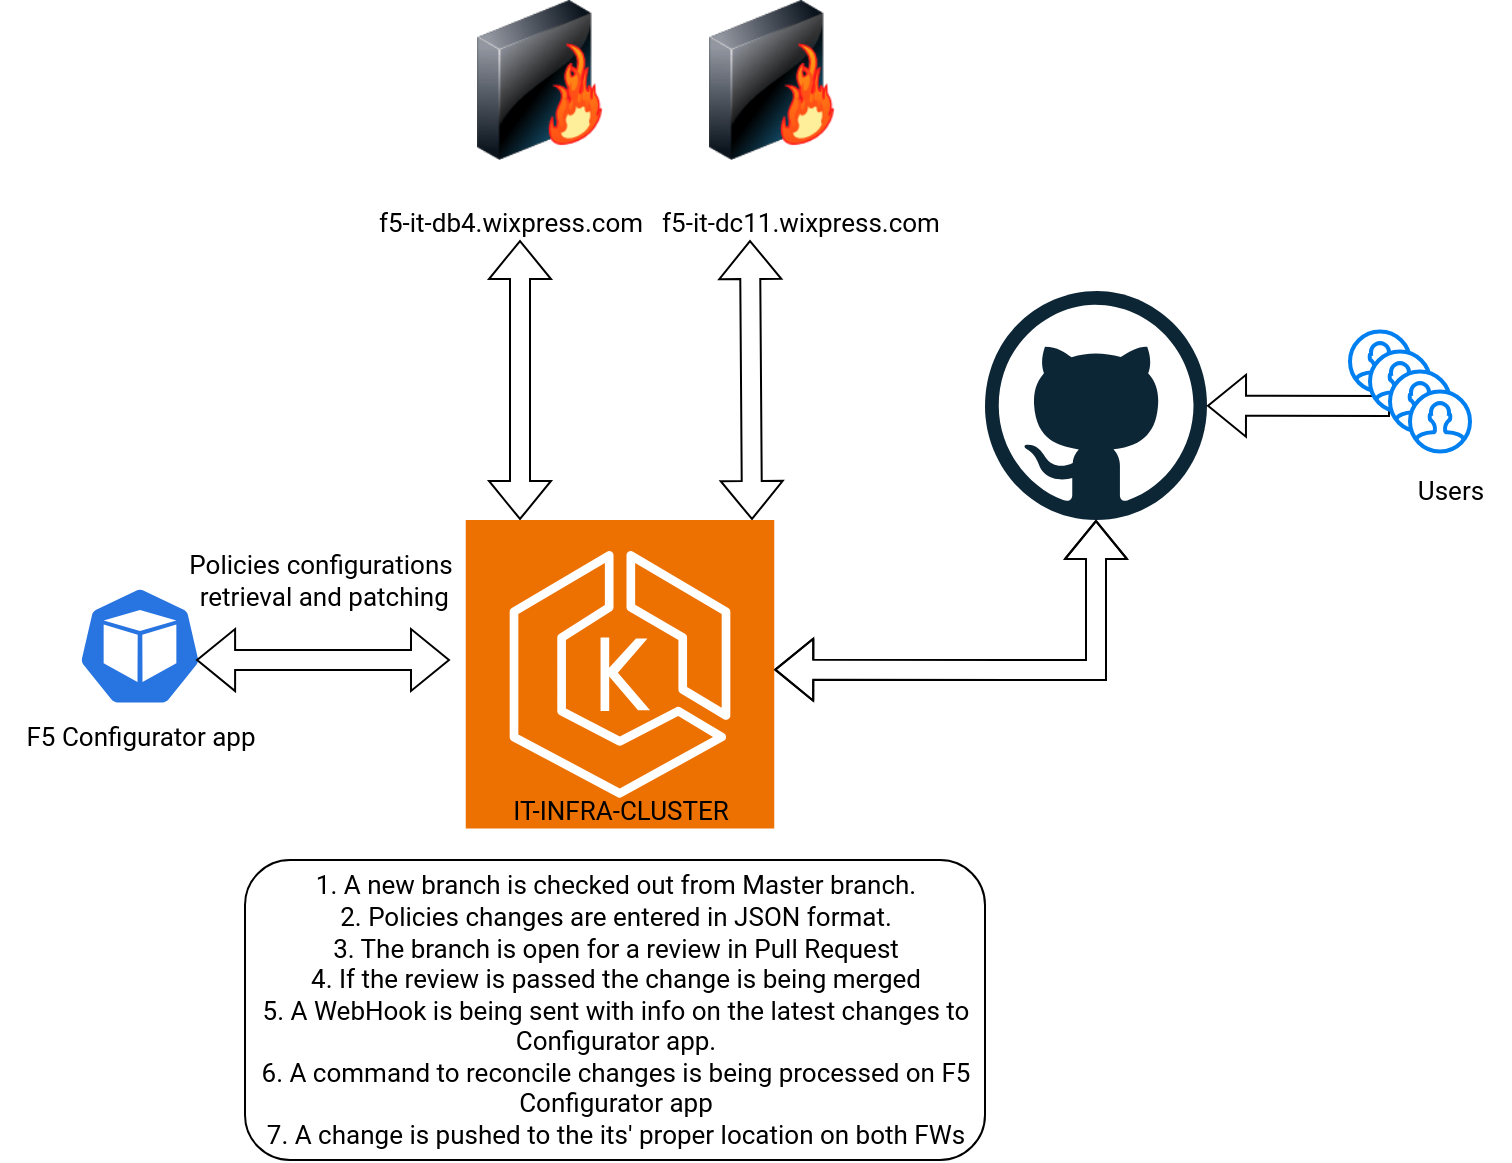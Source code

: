 <mxfile version="22.1.11" type="github">
  <diagram name="Page-1" id="VifNCHUYFa7v5-b2TCyA">
    <mxGraphModel dx="2284" dy="906" grid="1" gridSize="10" guides="1" tooltips="1" connect="1" arrows="1" fold="1" page="1" pageScale="1" pageWidth="850" pageHeight="1100" math="0" shadow="0">
      <root>
        <mxCell id="0" />
        <mxCell id="1" parent="0" />
        <mxCell id="1TKv8SIK1M02E480PYrk-2" value="" style="image;html=1;image=img/lib/clip_art/networking/Firewall-page1_128x128.png" vertex="1" parent="1">
          <mxGeometry x="225" y="160" width="80" height="80" as="geometry" />
        </mxCell>
        <mxCell id="1TKv8SIK1M02E480PYrk-3" value="" style="image;html=1;image=img/lib/clip_art/networking/Firewall-page1_128x128.png" vertex="1" parent="1">
          <mxGeometry x="341" y="160" width="80" height="80" as="geometry" />
        </mxCell>
        <mxCell id="1TKv8SIK1M02E480PYrk-4" value="&lt;font style=&quot;font-size: 13px;&quot; data-font-src=&quot;https://fonts.googleapis.com/css?family=Roboto&quot; face=&quot;Roboto&quot;&gt;f5-it-db4.wixpress.com&lt;/font&gt;" style="text;html=1;align=center;verticalAlign=middle;resizable=0;points=[];autosize=1;strokeColor=none;fillColor=none;" vertex="1" parent="1">
          <mxGeometry x="170" y="256" width="160" height="30" as="geometry" />
        </mxCell>
        <mxCell id="1TKv8SIK1M02E480PYrk-6" value="&lt;font style=&quot;font-size: 13px;&quot; face=&quot;Roboto&quot;&gt;f5-it-dc11.wixpress.com&lt;/font&gt;" style="text;html=1;align=center;verticalAlign=middle;resizable=0;points=[];autosize=1;strokeColor=none;fillColor=none;" vertex="1" parent="1">
          <mxGeometry x="315" y="256" width="160" height="30" as="geometry" />
        </mxCell>
        <mxCell id="1TKv8SIK1M02E480PYrk-7" value="" style="dashed=0;outlineConnect=0;html=1;align=center;labelPosition=center;verticalLabelPosition=bottom;verticalAlign=top;shape=mxgraph.weblogos.github" vertex="1" parent="1">
          <mxGeometry x="487.5" y="305.5" width="111" height="114.5" as="geometry" />
        </mxCell>
        <mxCell id="1TKv8SIK1M02E480PYrk-8" value="" style="shape=flexArrow;endArrow=classic;startArrow=classic;html=1;rounded=0;" edge="1" parent="1">
          <mxGeometry width="100" height="100" relative="1" as="geometry">
            <mxPoint x="255" y="420" as="sourcePoint" />
            <mxPoint x="255" y="280" as="targetPoint" />
          </mxGeometry>
        </mxCell>
        <mxCell id="1TKv8SIK1M02E480PYrk-9" value="" style="shape=flexArrow;endArrow=classic;startArrow=classic;html=1;rounded=0;" edge="1" parent="1">
          <mxGeometry width="100" height="100" relative="1" as="geometry">
            <mxPoint x="371" y="420" as="sourcePoint" />
            <mxPoint x="370" y="280" as="targetPoint" />
          </mxGeometry>
        </mxCell>
        <mxCell id="1TKv8SIK1M02E480PYrk-12" value="" style="sketch=0;points=[[0,0,0],[0.25,0,0],[0.5,0,0],[0.75,0,0],[1,0,0],[0,1,0],[0.25,1,0],[0.5,1,0],[0.75,1,0],[1,1,0],[0,0.25,0],[0,0.5,0],[0,0.75,0],[1,0.25,0],[1,0.5,0],[1,0.75,0]];outlineConnect=0;fontColor=#232F3E;fillColor=#ED7100;strokeColor=#ffffff;dashed=0;verticalLabelPosition=bottom;verticalAlign=top;align=center;html=1;fontSize=12;fontStyle=0;aspect=fixed;shape=mxgraph.aws4.resourceIcon;resIcon=mxgraph.aws4.eks;" vertex="1" parent="1">
          <mxGeometry x="227.88" y="420" width="154.25" height="154.25" as="geometry" />
        </mxCell>
        <mxCell id="1TKv8SIK1M02E480PYrk-13" value="" style="sketch=0;html=1;dashed=0;whitespace=wrap;fillColor=#2875E2;strokeColor=#ffffff;points=[[0.005,0.63,0],[0.1,0.2,0],[0.9,0.2,0],[0.5,0,0],[0.995,0.63,0],[0.72,0.99,0],[0.5,1,0],[0.28,0.99,0]];verticalLabelPosition=bottom;align=center;verticalAlign=top;shape=mxgraph.kubernetes.icon;prIcon=pod" vertex="1" parent="1">
          <mxGeometry x="10" y="453" width="110" height="60" as="geometry" />
        </mxCell>
        <mxCell id="1TKv8SIK1M02E480PYrk-15" value="&lt;font style=&quot;font-size: 13px;&quot; face=&quot;Roboto&quot;&gt;IT-INFRA-CLUSTER&lt;/font&gt;" style="text;html=1;align=center;verticalAlign=middle;resizable=0;points=[];autosize=1;strokeColor=none;fillColor=none;" vertex="1" parent="1">
          <mxGeometry x="240.01" y="550" width="130" height="30" as="geometry" />
        </mxCell>
        <mxCell id="1TKv8SIK1M02E480PYrk-16" value="&lt;font style=&quot;font-size: 13px;&quot; data-font-src=&quot;https://fonts.googleapis.com/css?family=Roboto&quot; face=&quot;Roboto&quot;&gt;F5 Configurator app&lt;/font&gt;" style="text;html=1;align=center;verticalAlign=middle;resizable=0;points=[];autosize=1;strokeColor=none;fillColor=none;" vertex="1" parent="1">
          <mxGeometry x="-5" y="513" width="140" height="30" as="geometry" />
        </mxCell>
        <mxCell id="1TKv8SIK1M02E480PYrk-17" value="" style="shape=flexArrow;endArrow=classic;startArrow=classic;html=1;rounded=0;exitX=0.755;exitY=0.617;exitDx=0;exitDy=0;exitPerimeter=0;" edge="1" parent="1" source="1TKv8SIK1M02E480PYrk-13">
          <mxGeometry width="100" height="100" relative="1" as="geometry">
            <mxPoint x="164.45" y="490.8" as="sourcePoint" />
            <mxPoint x="220" y="490" as="targetPoint" />
          </mxGeometry>
        </mxCell>
        <mxCell id="1TKv8SIK1M02E480PYrk-18" value="&lt;font style=&quot;font-size: 13px;&quot; face=&quot;Roboto&quot;&gt;Policies configurations&lt;br&gt;&amp;nbsp;retrieval and patching&lt;/font&gt;" style="text;html=1;align=center;verticalAlign=middle;resizable=0;points=[];autosize=1;strokeColor=none;fillColor=none;" vertex="1" parent="1">
          <mxGeometry x="75" y="430" width="160" height="40" as="geometry" />
        </mxCell>
        <mxCell id="1TKv8SIK1M02E480PYrk-23" value="" style="shape=flexArrow;endArrow=classic;startArrow=classic;html=1;rounded=0;" edge="1" parent="1">
          <mxGeometry width="100" height="100" relative="1" as="geometry">
            <mxPoint x="382.13" y="494.816" as="sourcePoint" />
            <mxPoint x="543" y="420" as="targetPoint" />
            <Array as="points">
              <mxPoint x="543" y="495" />
            </Array>
          </mxGeometry>
        </mxCell>
        <mxCell id="1TKv8SIK1M02E480PYrk-26" value="" style="shape=flexArrow;endArrow=classic;html=1;rounded=0;" edge="1" parent="1" target="1TKv8SIK1M02E480PYrk-7">
          <mxGeometry width="50" height="50" relative="1" as="geometry">
            <mxPoint x="690" y="362.977" as="sourcePoint" />
            <mxPoint x="690" y="240" as="targetPoint" />
          </mxGeometry>
        </mxCell>
        <mxCell id="1TKv8SIK1M02E480PYrk-31" value="&lt;font face=&quot;Roboto&quot; data-font-src=&quot;https://fonts.googleapis.com/css?family=Roboto&quot; style=&quot;font-size: 13px;&quot;&gt;1. A new branch is checked out from Master branch.&lt;br style=&quot;border-color: var(--border-color);&quot;&gt;2. Policies changes are entered in JSON format.&lt;br style=&quot;border-color: var(--border-color);&quot;&gt;3. The branch is open for a review in Pull Request&lt;br style=&quot;border-color: var(--border-color);&quot;&gt;4. If the review is passed the change is being merged&lt;br style=&quot;border-color: var(--border-color);&quot;&gt;5. A WebHook is being sent with info on the latest changes to Configurator app.&lt;br style=&quot;border-color: var(--border-color);&quot;&gt;6. A command to reconcile changes is being processed on F5 Configurator app&lt;br style=&quot;border-color: var(--border-color);&quot;&gt;7. A change is pushed to the its&#39; proper location on both FWs&lt;/font&gt;" style="rounded=1;whiteSpace=wrap;html=1;" vertex="1" parent="1">
          <mxGeometry x="117.5" y="590" width="370" height="150" as="geometry" />
        </mxCell>
        <mxCell id="1TKv8SIK1M02E480PYrk-35" value="" style="html=1;verticalLabelPosition=bottom;align=center;labelBackgroundColor=#ffffff;verticalAlign=top;strokeWidth=2;strokeColor=#0080F0;shadow=0;dashed=0;shape=mxgraph.ios7.icons.user;" vertex="1" parent="1">
          <mxGeometry x="670" y="325.75" width="30" height="30" as="geometry" />
        </mxCell>
        <mxCell id="1TKv8SIK1M02E480PYrk-36" value="" style="html=1;verticalLabelPosition=bottom;align=center;labelBackgroundColor=#ffffff;verticalAlign=top;strokeWidth=2;strokeColor=#0080F0;shadow=0;dashed=0;shape=mxgraph.ios7.icons.user;" vertex="1" parent="1">
          <mxGeometry x="680" y="335.75" width="30" height="30" as="geometry" />
        </mxCell>
        <mxCell id="1TKv8SIK1M02E480PYrk-37" value="" style="html=1;verticalLabelPosition=bottom;align=center;labelBackgroundColor=#ffffff;verticalAlign=top;strokeWidth=2;strokeColor=#0080F0;shadow=0;dashed=0;shape=mxgraph.ios7.icons.user;" vertex="1" parent="1">
          <mxGeometry x="690" y="345.75" width="30" height="30" as="geometry" />
        </mxCell>
        <mxCell id="1TKv8SIK1M02E480PYrk-38" value="" style="html=1;verticalLabelPosition=bottom;align=center;labelBackgroundColor=#ffffff;verticalAlign=top;strokeWidth=2;strokeColor=#0080F0;shadow=0;dashed=0;shape=mxgraph.ios7.icons.user;" vertex="1" parent="1">
          <mxGeometry x="700" y="355.75" width="30" height="30" as="geometry" />
        </mxCell>
        <mxCell id="1TKv8SIK1M02E480PYrk-40" value="&lt;font style=&quot;font-size: 13px;&quot; data-font-src=&quot;https://fonts.googleapis.com/css?family=Roboto&quot; face=&quot;Roboto&quot;&gt;Users&lt;/font&gt;" style="text;html=1;align=center;verticalAlign=middle;resizable=0;points=[];autosize=1;strokeColor=none;fillColor=none;" vertex="1" parent="1">
          <mxGeometry x="690" y="390" width="60" height="30" as="geometry" />
        </mxCell>
      </root>
    </mxGraphModel>
  </diagram>
</mxfile>
